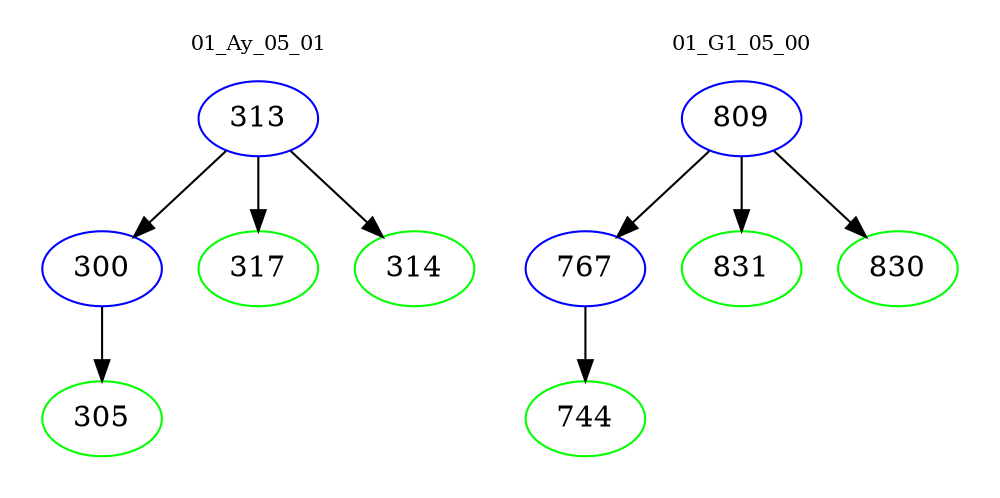 digraph{
subgraph cluster_0 {
color = white
label = "01_Ay_05_01";
fontsize=10;
T0_313 [label="313", color="blue"]
T0_313 -> T0_300 [color="black"]
T0_300 [label="300", color="blue"]
T0_300 -> T0_305 [color="black"]
T0_305 [label="305", color="green"]
T0_313 -> T0_317 [color="black"]
T0_317 [label="317", color="green"]
T0_313 -> T0_314 [color="black"]
T0_314 [label="314", color="green"]
}
subgraph cluster_1 {
color = white
label = "01_G1_05_00";
fontsize=10;
T1_809 [label="809", color="blue"]
T1_809 -> T1_767 [color="black"]
T1_767 [label="767", color="blue"]
T1_767 -> T1_744 [color="black"]
T1_744 [label="744", color="green"]
T1_809 -> T1_831 [color="black"]
T1_831 [label="831", color="green"]
T1_809 -> T1_830 [color="black"]
T1_830 [label="830", color="green"]
}
}
